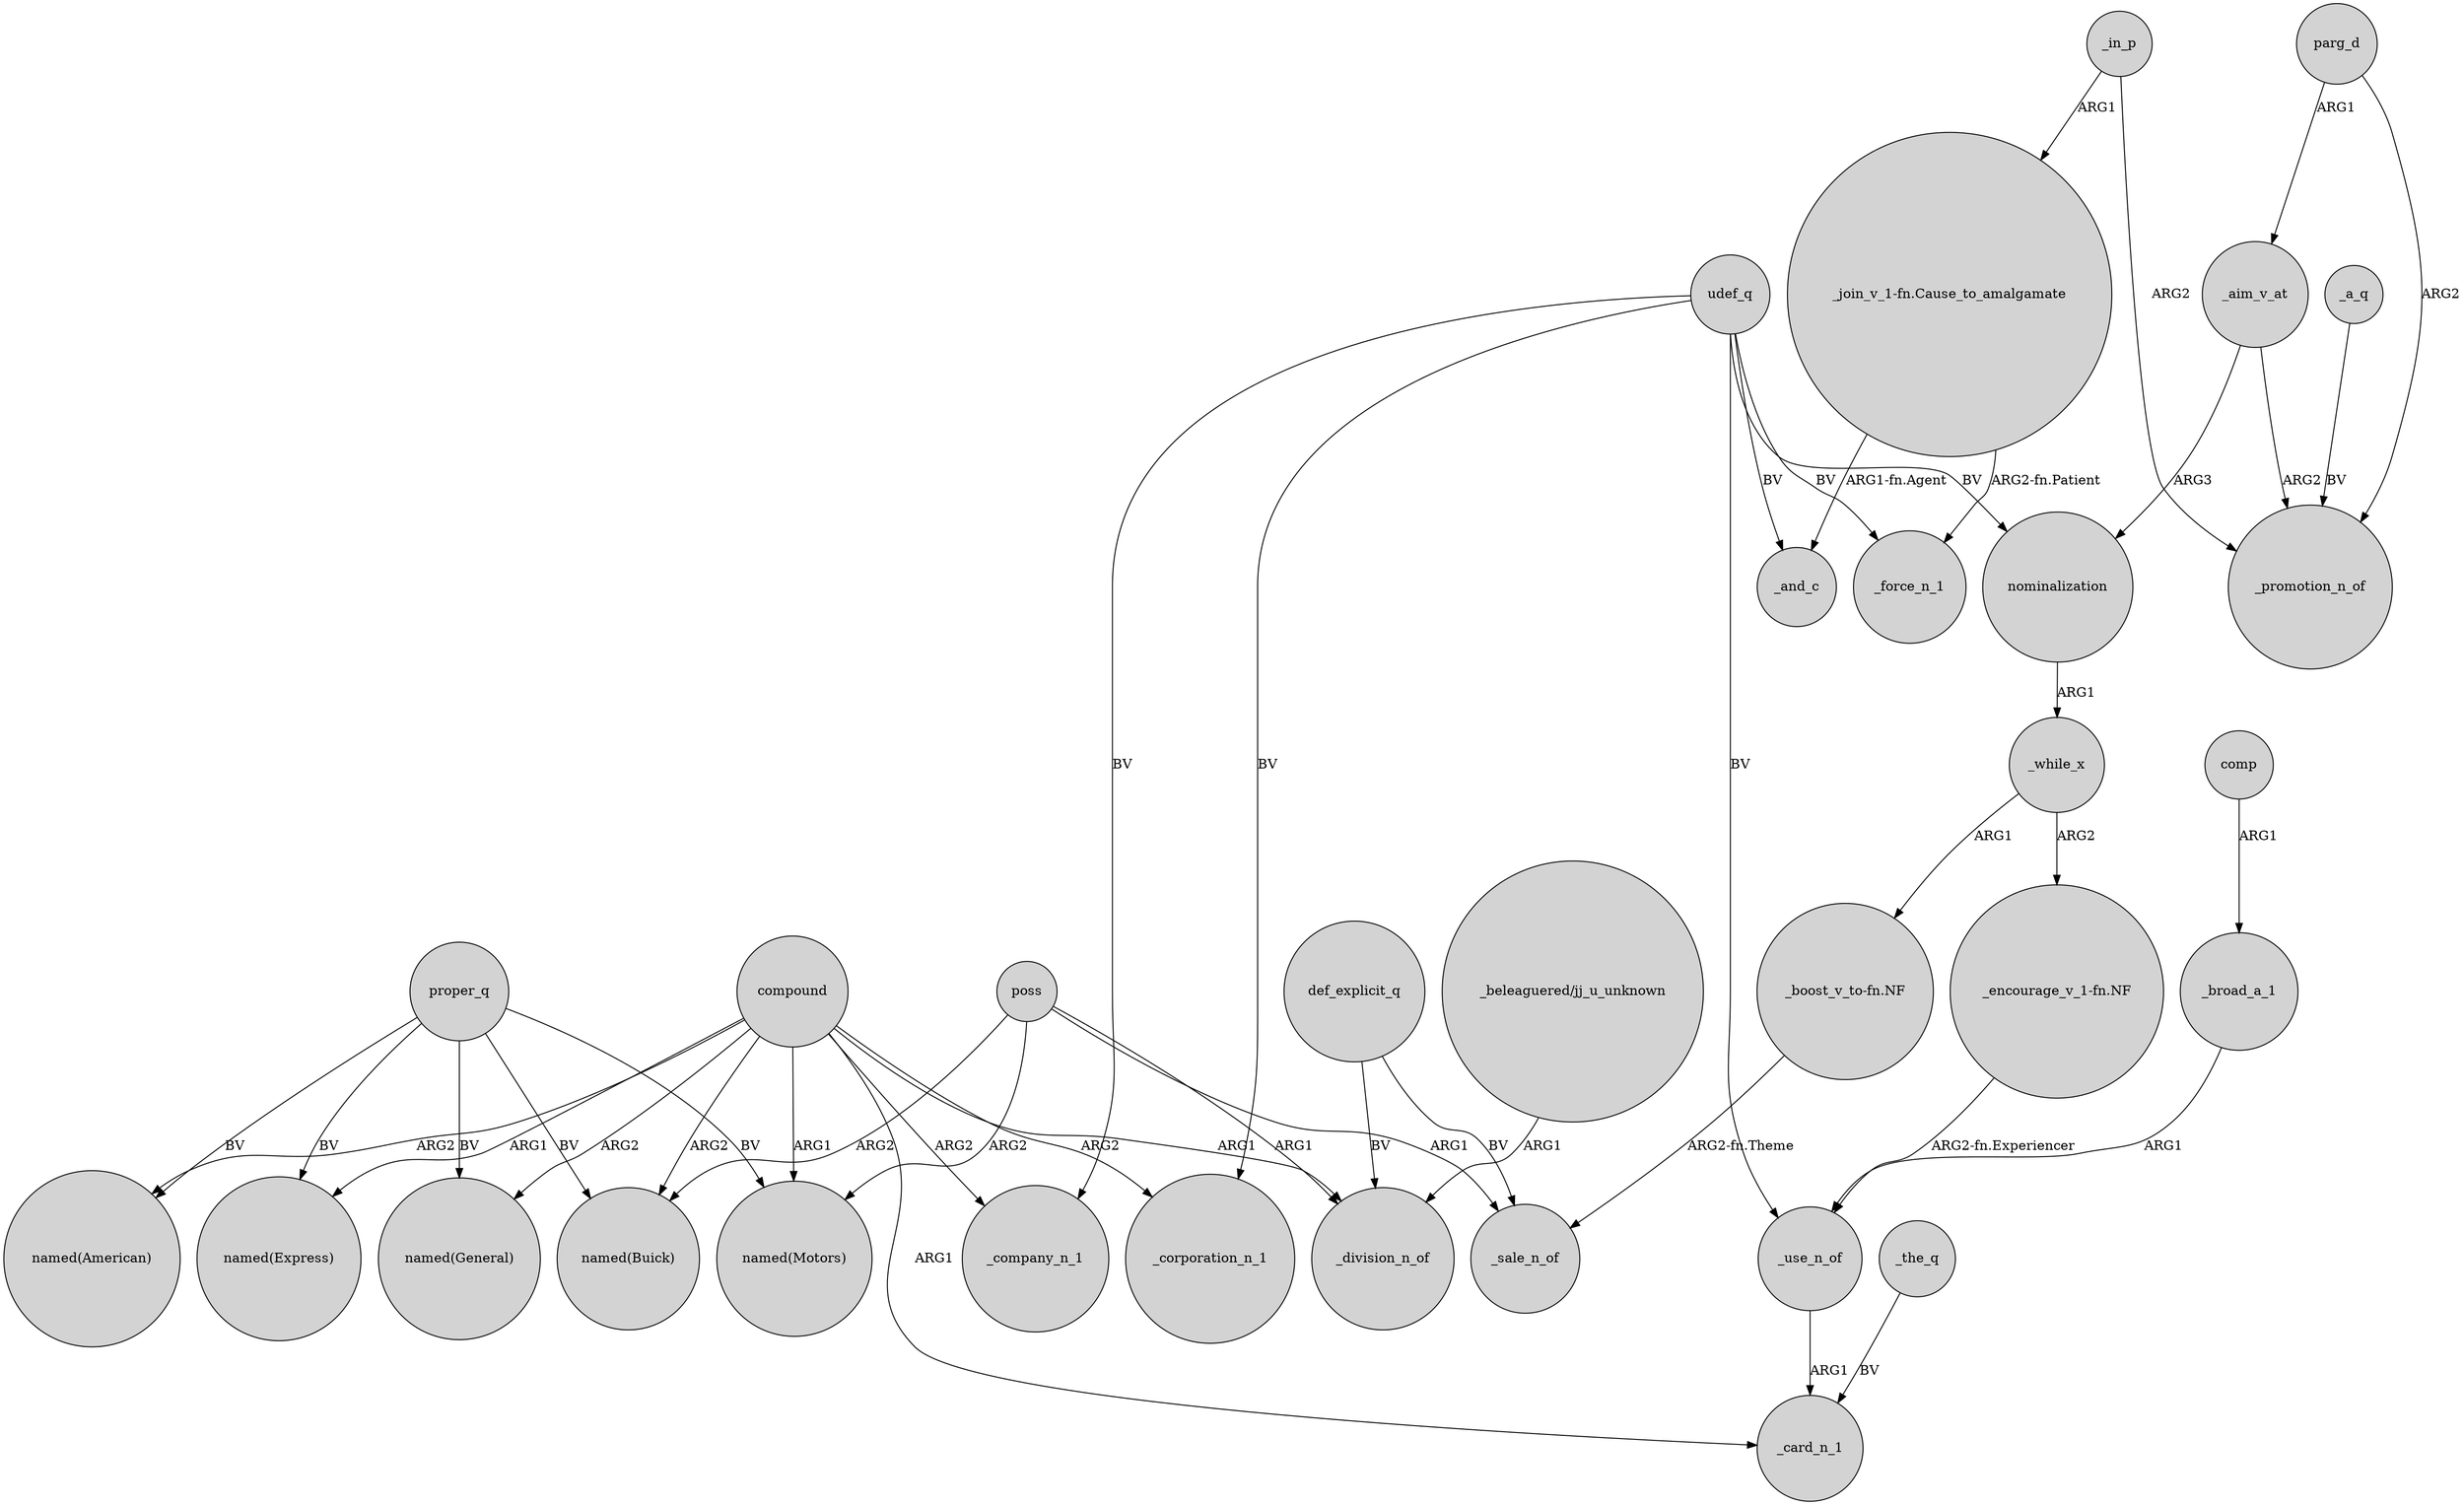 digraph {
	node [shape=circle style=filled]
	poss -> "named(Buick)" [label=ARG2]
	udef_q -> _force_n_1 [label=BV]
	"_join_v_1-fn.Cause_to_amalgamate" -> _and_c [label="ARG1-fn.Agent"]
	parg_d -> _aim_v_at [label=ARG1]
	proper_q -> "named(American)" [label=BV]
	parg_d -> _promotion_n_of [label=ARG2]
	proper_q -> "named(Motors)" [label=BV]
	_aim_v_at -> nominalization [label=ARG3]
	proper_q -> "named(Express)" [label=BV]
	udef_q -> _use_n_of [label=BV]
	compound -> _company_n_1 [label=ARG2]
	proper_q -> "named(General)" [label=BV]
	"_join_v_1-fn.Cause_to_amalgamate" -> _force_n_1 [label="ARG2-fn.Patient"]
	compound -> _corporation_n_1 [label=ARG2]
	compound -> "named(Buick)" [label=ARG2]
	_in_p -> _promotion_n_of [label=ARG2]
	compound -> "named(Express)" [label=ARG1]
	poss -> _division_n_of [label=ARG1]
	compound -> "named(General)" [label=ARG2]
	def_explicit_q -> _sale_n_of [label=BV]
	"_boost_v_to-fn.NF" -> _sale_n_of [label="ARG2-fn.Theme"]
	_the_q -> _card_n_1 [label=BV]
	compound -> "named(American)" [label=ARG2]
	poss -> "named(Motors)" [label=ARG2]
	proper_q -> "named(Buick)" [label=BV]
	_a_q -> _promotion_n_of [label=BV]
	def_explicit_q -> _division_n_of [label=BV]
	nominalization -> _while_x [label=ARG1]
	udef_q -> _corporation_n_1 [label=BV]
	compound -> _card_n_1 [label=ARG1]
	poss -> _sale_n_of [label=ARG1]
	_broad_a_1 -> _use_n_of [label=ARG1]
	_aim_v_at -> _promotion_n_of [label=ARG2]
	_in_p -> "_join_v_1-fn.Cause_to_amalgamate" [label=ARG1]
	udef_q -> nominalization [label=BV]
	_while_x -> "_encourage_v_1-fn.NF" [label=ARG2]
	"_beleaguered/jj_u_unknown" -> _division_n_of [label=ARG1]
	comp -> _broad_a_1 [label=ARG1]
	compound -> _division_n_of [label=ARG1]
	udef_q -> _and_c [label=BV]
	_use_n_of -> _card_n_1 [label=ARG1]
	udef_q -> _company_n_1 [label=BV]
	_while_x -> "_boost_v_to-fn.NF" [label=ARG1]
	compound -> "named(Motors)" [label=ARG1]
	"_encourage_v_1-fn.NF" -> _use_n_of [label="ARG2-fn.Experiencer"]
}
